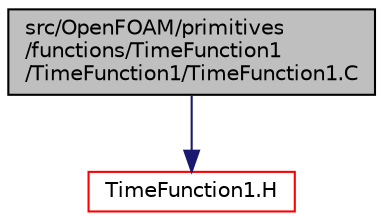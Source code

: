 digraph "src/OpenFOAM/primitives/functions/TimeFunction1/TimeFunction1/TimeFunction1.C"
{
  bgcolor="transparent";
  edge [fontname="Helvetica",fontsize="10",labelfontname="Helvetica",labelfontsize="10"];
  node [fontname="Helvetica",fontsize="10",shape=record];
  Node1 [label="src/OpenFOAM/primitives\l/functions/TimeFunction1\l/TimeFunction1/TimeFunction1.C",height=0.2,width=0.4,color="black", fillcolor="grey75", style="filled", fontcolor="black"];
  Node1 -> Node2 [color="midnightblue",fontsize="10",style="solid",fontname="Helvetica"];
  Node2 [label="TimeFunction1.H",height=0.2,width=0.4,color="red",URL="$a08857.html"];
}
